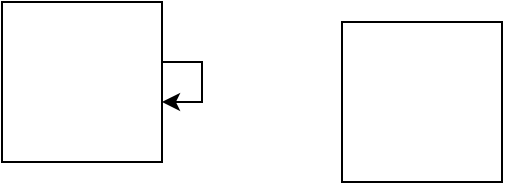 <mxfile version="14.1.8" type="github">
  <diagram id="3gCupJAej_EXtUivAMF4" name="Page-1">
    <mxGraphModel dx="1422" dy="794" grid="1" gridSize="10" guides="1" tooltips="1" connect="1" arrows="1" fold="1" page="1" pageScale="1" pageWidth="827" pageHeight="1169" math="0" shadow="0">
      <root>
        <mxCell id="0" />
        <mxCell id="1" parent="0" />
        <mxCell id="uCqkI6VhYSlkdMxChwFG-1" value="" style="whiteSpace=wrap;html=1;aspect=fixed;" vertex="1" parent="1">
          <mxGeometry x="170" y="290" width="80" height="80" as="geometry" />
        </mxCell>
        <mxCell id="uCqkI6VhYSlkdMxChwFG-2" value="" style="whiteSpace=wrap;html=1;aspect=fixed;" vertex="1" parent="1">
          <mxGeometry x="340" y="300" width="80" height="80" as="geometry" />
        </mxCell>
        <mxCell id="uCqkI6VhYSlkdMxChwFG-3" style="edgeStyle=orthogonalEdgeStyle;rounded=0;orthogonalLoop=1;jettySize=auto;html=1;" edge="1" parent="1" source="uCqkI6VhYSlkdMxChwFG-1" target="uCqkI6VhYSlkdMxChwFG-1">
          <mxGeometry relative="1" as="geometry" />
        </mxCell>
      </root>
    </mxGraphModel>
  </diagram>
</mxfile>
